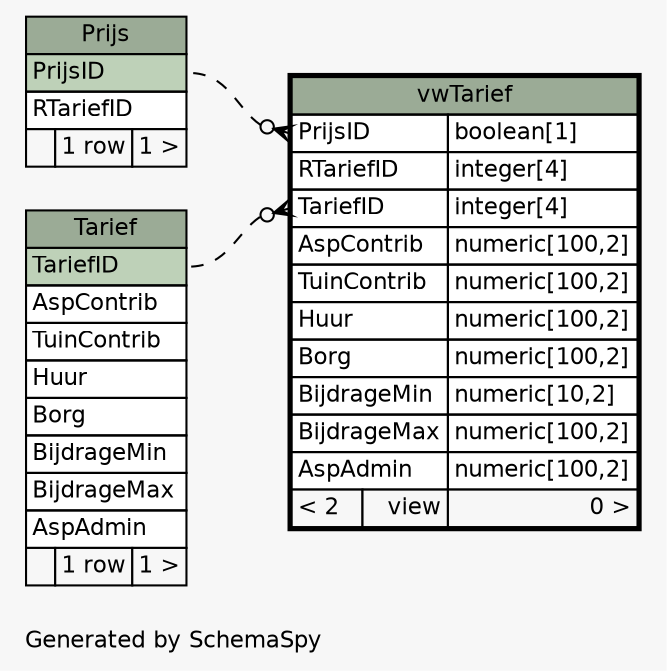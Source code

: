 // dot 2.40.1 on Linux 4.19.0-5-amd64
// SchemaSpy rev 590
digraph "impliedTwoDegreesRelationshipsDiagram" {
  graph [
    rankdir="RL"
    bgcolor="#f7f7f7"
    label="\nGenerated by SchemaSpy"
    labeljust="l"
    nodesep="0.18"
    ranksep="0.46"
    fontname="Helvetica"
    fontsize="11"
  ];
  node [
    fontname="Helvetica"
    fontsize="11"
    shape="plaintext"
  ];
  edge [
    arrowsize="0.8"
  ];
  "vwTarief":"PrijsID":w -> "Prijs":"PrijsID":e [arrowhead=none dir=back arrowtail=crowodot style=dashed];
  "vwTarief":"TariefID":w -> "Tarief":"TariefID":e [arrowhead=none dir=back arrowtail=crowodot style=dashed];
  "Prijs" [
    label=<
    <TABLE BORDER="0" CELLBORDER="1" CELLSPACING="0" BGCOLOR="#ffffff">
      <TR><TD COLSPAN="3" BGCOLOR="#9bab96" ALIGN="CENTER">Prijs</TD></TR>
      <TR><TD PORT="PrijsID" COLSPAN="3" BGCOLOR="#bed1b8" ALIGN="LEFT">PrijsID</TD></TR>
      <TR><TD PORT="RTariefID" COLSPAN="3" ALIGN="LEFT">RTariefID</TD></TR>
      <TR><TD ALIGN="LEFT" BGCOLOR="#f7f7f7">  </TD><TD ALIGN="RIGHT" BGCOLOR="#f7f7f7">1 row</TD><TD ALIGN="RIGHT" BGCOLOR="#f7f7f7">1 &gt;</TD></TR>
    </TABLE>>
    URL="Prijs.html"
    tooltip="Prijs"
  ];
  "Tarief" [
    label=<
    <TABLE BORDER="0" CELLBORDER="1" CELLSPACING="0" BGCOLOR="#ffffff">
      <TR><TD COLSPAN="3" BGCOLOR="#9bab96" ALIGN="CENTER">Tarief</TD></TR>
      <TR><TD PORT="TariefID" COLSPAN="3" BGCOLOR="#bed1b8" ALIGN="LEFT">TariefID</TD></TR>
      <TR><TD PORT="AspContrib" COLSPAN="3" ALIGN="LEFT">AspContrib</TD></TR>
      <TR><TD PORT="TuinContrib" COLSPAN="3" ALIGN="LEFT">TuinContrib</TD></TR>
      <TR><TD PORT="Huur" COLSPAN="3" ALIGN="LEFT">Huur</TD></TR>
      <TR><TD PORT="Borg" COLSPAN="3" ALIGN="LEFT">Borg</TD></TR>
      <TR><TD PORT="BijdrageMin" COLSPAN="3" ALIGN="LEFT">BijdrageMin</TD></TR>
      <TR><TD PORT="BijdrageMax" COLSPAN="3" ALIGN="LEFT">BijdrageMax</TD></TR>
      <TR><TD PORT="AspAdmin" COLSPAN="3" ALIGN="LEFT">AspAdmin</TD></TR>
      <TR><TD ALIGN="LEFT" BGCOLOR="#f7f7f7">  </TD><TD ALIGN="RIGHT" BGCOLOR="#f7f7f7">1 row</TD><TD ALIGN="RIGHT" BGCOLOR="#f7f7f7">1 &gt;</TD></TR>
    </TABLE>>
    URL="Tarief.html"
    tooltip="Tarief"
  ];
  "vwTarief" [
    label=<
    <TABLE BORDER="2" CELLBORDER="1" CELLSPACING="0" BGCOLOR="#ffffff">
      <TR><TD COLSPAN="3" BGCOLOR="#9bab96" ALIGN="CENTER">vwTarief</TD></TR>
      <TR><TD PORT="PrijsID" COLSPAN="2" ALIGN="LEFT">PrijsID</TD><TD PORT="PrijsID.type" ALIGN="LEFT">boolean[1]</TD></TR>
      <TR><TD PORT="RTariefID" COLSPAN="2" ALIGN="LEFT">RTariefID</TD><TD PORT="RTariefID.type" ALIGN="LEFT">integer[4]</TD></TR>
      <TR><TD PORT="TariefID" COLSPAN="2" ALIGN="LEFT">TariefID</TD><TD PORT="TariefID.type" ALIGN="LEFT">integer[4]</TD></TR>
      <TR><TD PORT="AspContrib" COLSPAN="2" ALIGN="LEFT">AspContrib</TD><TD PORT="AspContrib.type" ALIGN="LEFT">numeric[100,2]</TD></TR>
      <TR><TD PORT="TuinContrib" COLSPAN="2" ALIGN="LEFT">TuinContrib</TD><TD PORT="TuinContrib.type" ALIGN="LEFT">numeric[100,2]</TD></TR>
      <TR><TD PORT="Huur" COLSPAN="2" ALIGN="LEFT">Huur</TD><TD PORT="Huur.type" ALIGN="LEFT">numeric[100,2]</TD></TR>
      <TR><TD PORT="Borg" COLSPAN="2" ALIGN="LEFT">Borg</TD><TD PORT="Borg.type" ALIGN="LEFT">numeric[100,2]</TD></TR>
      <TR><TD PORT="BijdrageMin" COLSPAN="2" ALIGN="LEFT">BijdrageMin</TD><TD PORT="BijdrageMin.type" ALIGN="LEFT">numeric[10,2]</TD></TR>
      <TR><TD PORT="BijdrageMax" COLSPAN="2" ALIGN="LEFT">BijdrageMax</TD><TD PORT="BijdrageMax.type" ALIGN="LEFT">numeric[100,2]</TD></TR>
      <TR><TD PORT="AspAdmin" COLSPAN="2" ALIGN="LEFT">AspAdmin</TD><TD PORT="AspAdmin.type" ALIGN="LEFT">numeric[100,2]</TD></TR>
      <TR><TD ALIGN="LEFT" BGCOLOR="#f7f7f7">&lt; 2</TD><TD ALIGN="RIGHT" BGCOLOR="#f7f7f7">view</TD><TD ALIGN="RIGHT" BGCOLOR="#f7f7f7">0 &gt;</TD></TR>
    </TABLE>>
    URL="vwTarief.html"
    tooltip="vwTarief"
  ];
}
